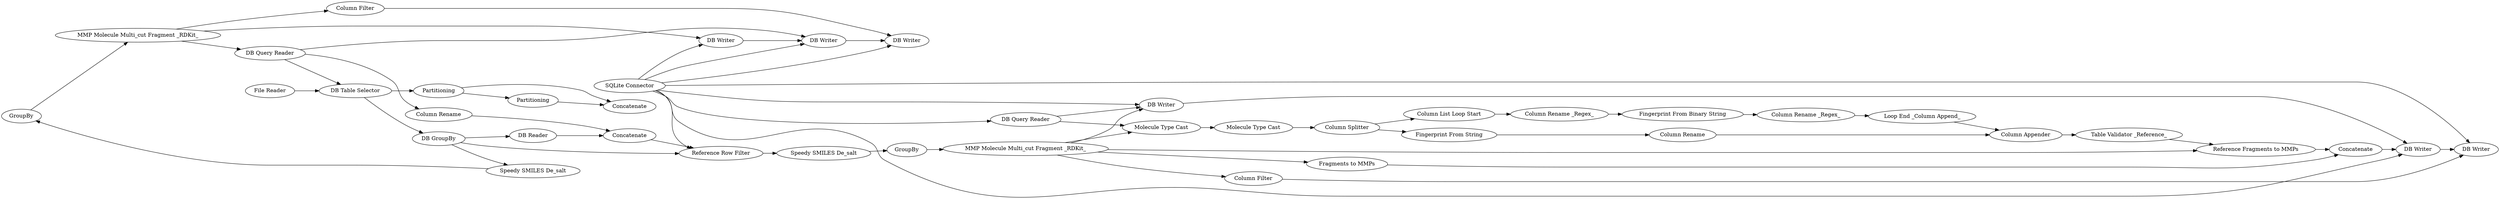 digraph {
	3 [label=GroupBy]
	4 [label="Speedy SMILES De_salt"]
	5 [label="MMP Molecule Multi_cut Fragment _RDKit_"]
	11 [label="Speedy SMILES De_salt"]
	12 [label=GroupBy]
	13 [label="MMP Molecule Multi_cut Fragment _RDKit_"]
	16 [label="Column Filter"]
	26 [label="Fragments to MMPs"]
	1 [label="File Reader"]
	9 [label=Partitioning]
	21 [label=Partitioning]
	22 [label=Concatenate]
	27 [label="Row Filter"]
	20 [label="Column Rename"]
	23 [label=Concatenate]
	25 [label="Reference Row Filter"]
	26 [label="DB Query Reader"]
	27 [label="DB Table Selector"]
	28 [label="DB GroupBy"]
	29 [label="DB Reader"]
	34 [label="Column Filter"]
	36 [label="Reference Fragments to MMPs"]
	39 [label="Fragments to MMPs"]
	37 [label="Molecule Type Cast"]
	38 [label="Molecule Type Cast"]
	40 [label="Column Splitter"]
	41 [label="Column List Loop Start"]
	42 [label="Column Rename _Regex_"]
	43 [label="Fingerprint From Binary String"]
	44 [label="Column Rename _Regex_"]
	45 [label="Loop End _Column Append_"]
	46 [label="Fingerprint From String"]
	47 [label="Column Rename"]
	48 [label="Column Appender"]
	50 [label="Table Validator _Reference_"]
	52 [label=Concatenate]
	53 [label="SQLite Connector"]
	54 [label="DB Writer"]
	55 [label="DB Writer"]
	56 [label="DB Writer"]
	57 [label="DB Query Reader"]
	58 [label="DB Writer"]
	59 [label="DB Writer"]
	60 [label="DB Writer"]
	1 -> 27
	9 -> 21
	9 -> 22
	21 -> 22
	27 -> 9
	20 -> 23
	23 -> 25
	26 -> 27
	26 -> 20
	27 -> 28
	28 -> 29
	29 -> 23
	37 -> 38
	38 -> 40
	40 -> 41
	40 -> 46
	41 -> 42
	42 -> 43
	43 -> 44
	44 -> 45
	45 -> 48
	46 -> 47
	47 -> 48
	48 -> 50
	3 -> 5
	4 -> 3
	5 -> 16
	5 -> 26
	5 -> 54
	11 -> 12
	12 -> 13
	13 -> 36
	13 -> 39
	13 -> 34
	13 -> 58
	13 -> 37
	16 -> 56
	26 -> 55
	28 -> 25
	28 -> 4
	25 -> 11
	34 -> 60
	36 -> 52
	39 -> 52
	50 -> 36
	52 -> 59
	53 -> 55
	53 -> 54
	53 -> 60
	53 -> 57
	53 -> 56
	53 -> 59
	53 -> 58
	53 -> 25
	54 -> 55
	55 -> 56
	57 -> 58
	57 -> 37
	58 -> 59
	59 -> 60
	rankdir=LR
}
